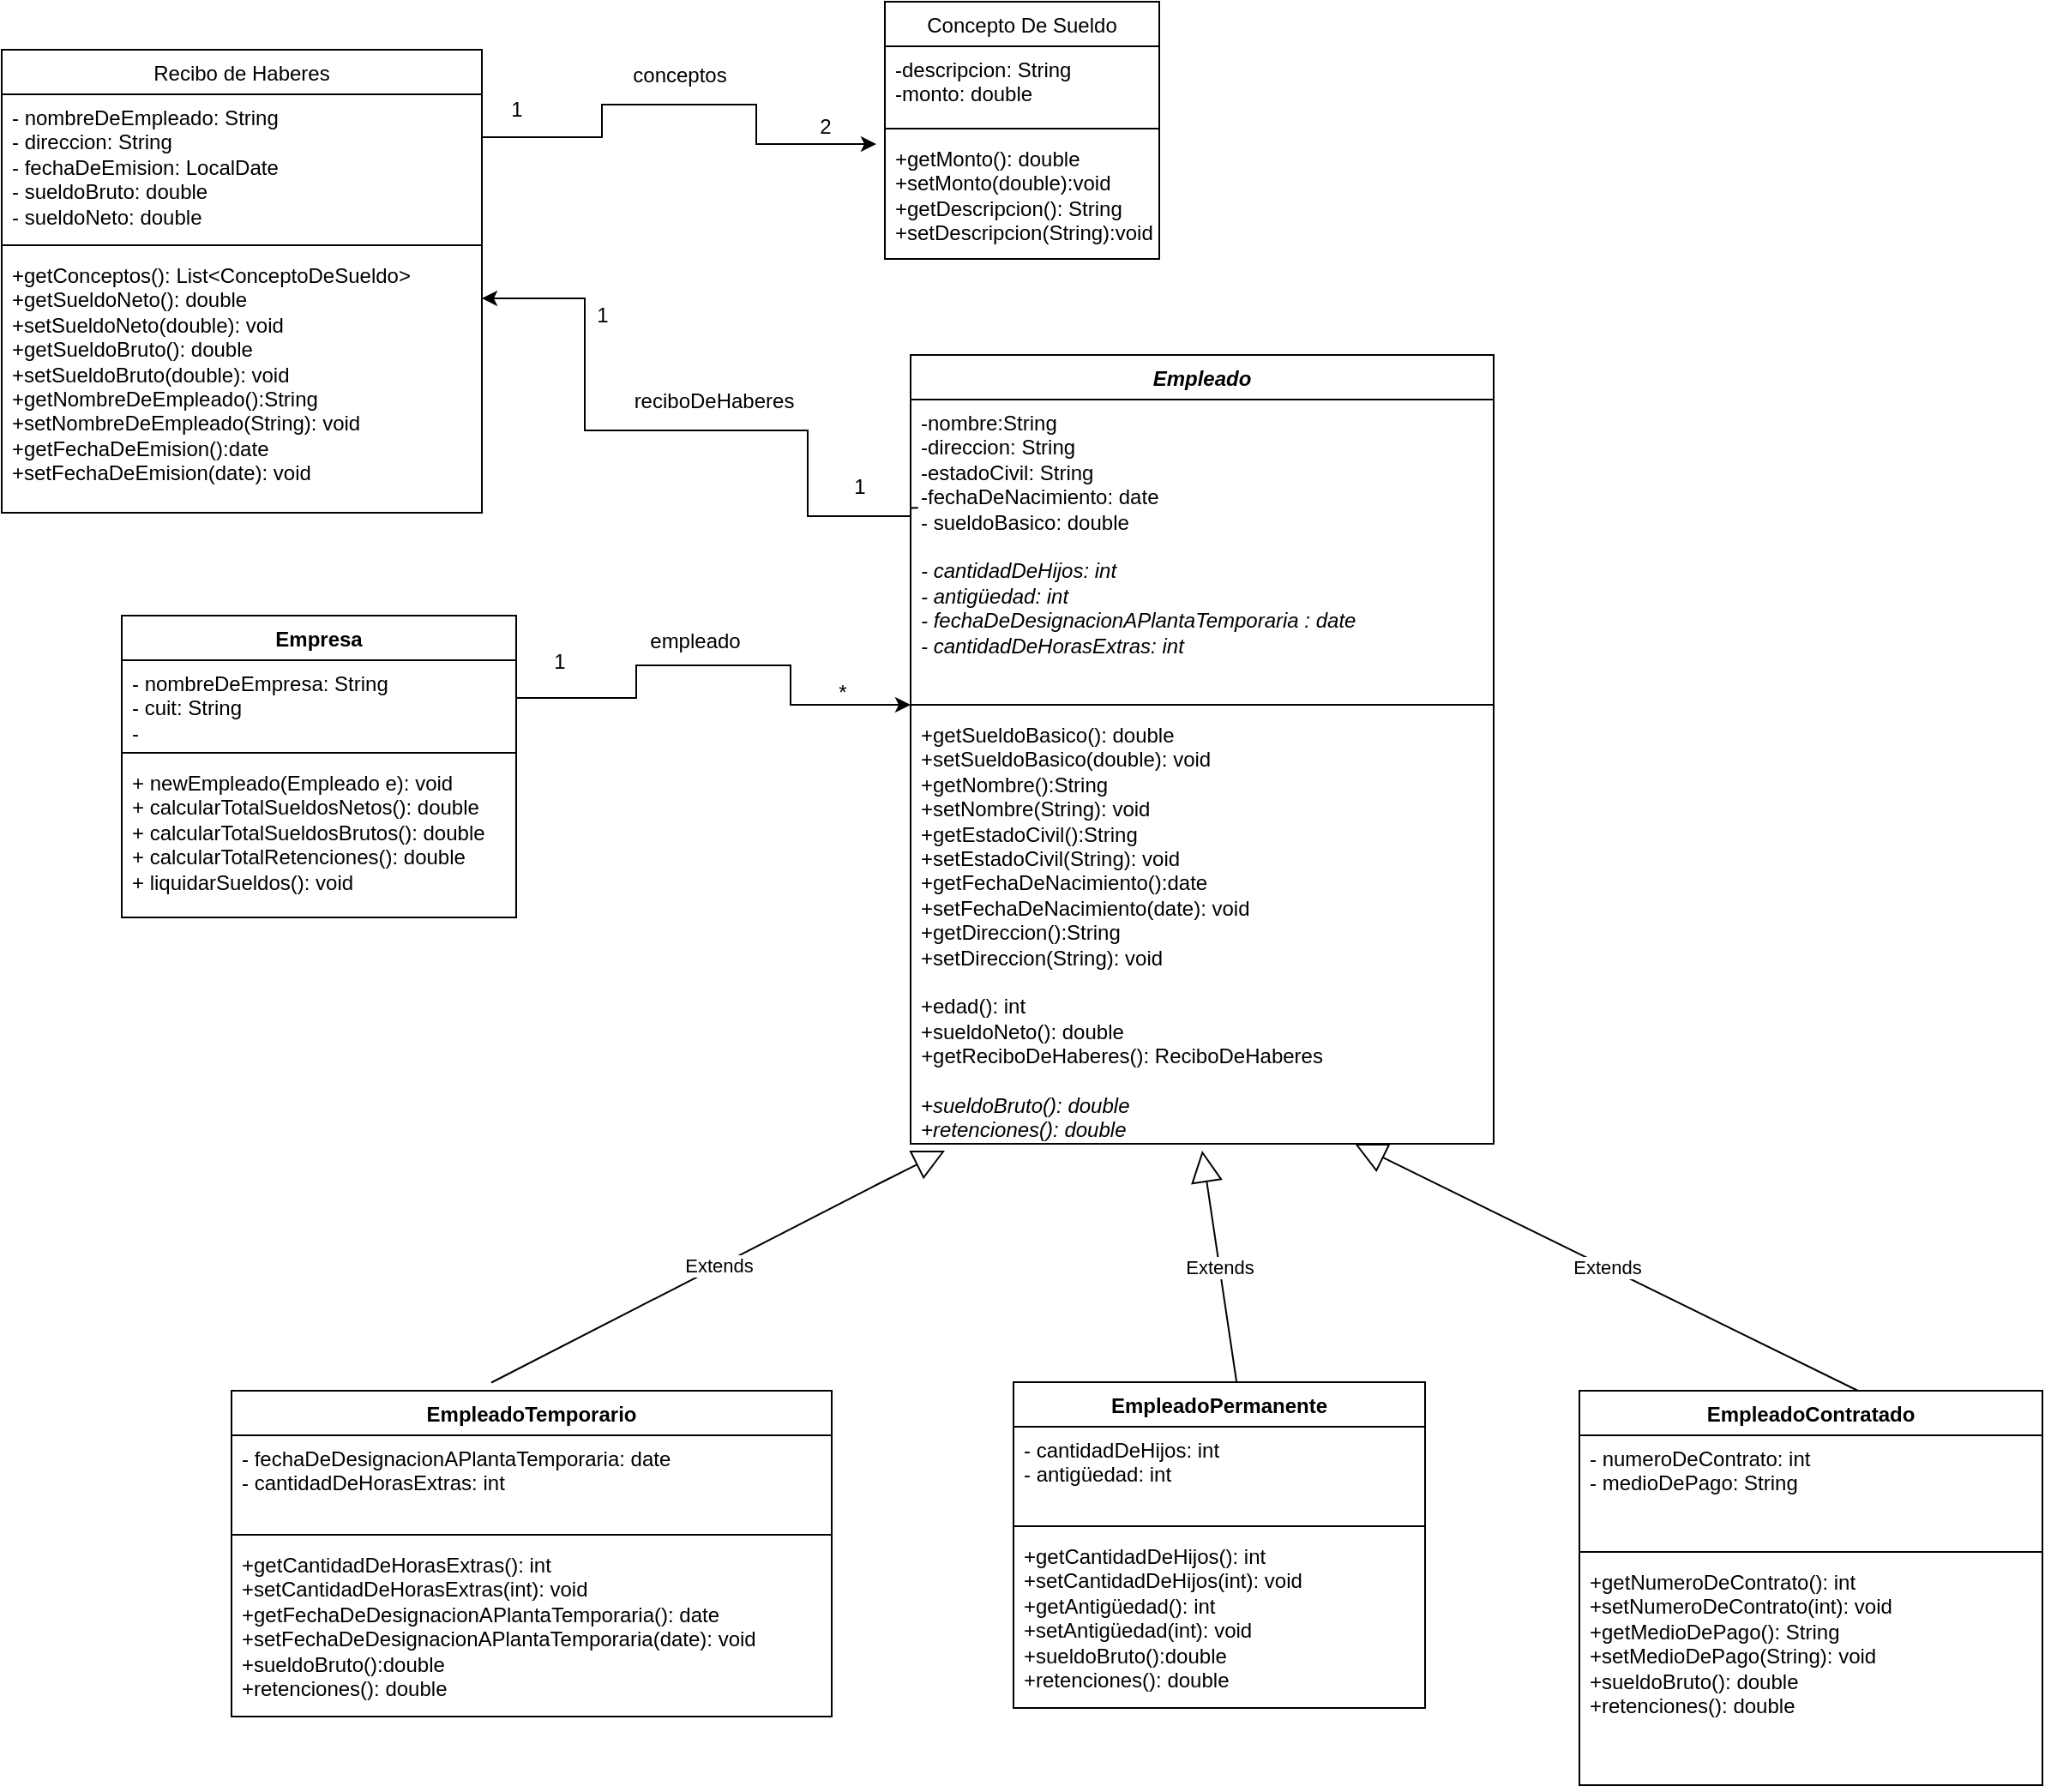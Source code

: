 <mxfile version="26.2.14">
  <diagram id="C5RBs43oDa-KdzZeNtuy" name="Page-1">
    <mxGraphModel dx="2864" dy="1127" grid="1" gridSize="10" guides="1" tooltips="1" connect="1" arrows="1" fold="1" page="1" pageScale="1" pageWidth="827" pageHeight="1169" math="0" shadow="0">
      <root>
        <mxCell id="WIyWlLk6GJQsqaUBKTNV-0" />
        <mxCell id="WIyWlLk6GJQsqaUBKTNV-1" parent="WIyWlLk6GJQsqaUBKTNV-0" />
        <mxCell id="qxKwSoq66kNRniXn7sG5-3" value="Empresa" style="swimlane;fontStyle=1;align=center;verticalAlign=top;childLayout=stackLayout;horizontal=1;startSize=26;horizontalStack=0;resizeParent=1;resizeParentMax=0;resizeLast=0;collapsible=1;marginBottom=0;whiteSpace=wrap;html=1;" parent="WIyWlLk6GJQsqaUBKTNV-1" vertex="1">
          <mxGeometry x="40" y="528" width="230" height="176" as="geometry">
            <mxRectangle x="260" y="450" width="100" height="30" as="alternateBounds" />
          </mxGeometry>
        </mxCell>
        <mxCell id="qxKwSoq66kNRniXn7sG5-4" value="- nombreDeEmpresa: String&lt;div&gt;- cuit: String&lt;/div&gt;&lt;div&gt;-&amp;nbsp;&lt;/div&gt;" style="text;strokeColor=none;fillColor=none;align=left;verticalAlign=top;spacingLeft=4;spacingRight=4;overflow=hidden;rotatable=0;points=[[0,0.5],[1,0.5]];portConstraint=eastwest;whiteSpace=wrap;html=1;" parent="qxKwSoq66kNRniXn7sG5-3" vertex="1">
          <mxGeometry y="26" width="230" height="50" as="geometry" />
        </mxCell>
        <mxCell id="qxKwSoq66kNRniXn7sG5-5" value="" style="line;strokeWidth=1;fillColor=none;align=left;verticalAlign=middle;spacingTop=-1;spacingLeft=3;spacingRight=3;rotatable=0;labelPosition=right;points=[];portConstraint=eastwest;strokeColor=inherit;" parent="qxKwSoq66kNRniXn7sG5-3" vertex="1">
          <mxGeometry y="76" width="230" height="8" as="geometry" />
        </mxCell>
        <mxCell id="qxKwSoq66kNRniXn7sG5-6" value="+ newEmpleado(Empleado e): void&amp;nbsp;&lt;div&gt;&lt;div&gt;+ calcularTotalSueldosNetos(): double&lt;/div&gt;&lt;div&gt;&lt;span style=&quot;background-color: transparent; color: light-dark(rgb(0, 0, 0), rgb(255, 255, 255));&quot;&gt;+ calcularTotalSueldosBrutos(): double&lt;/span&gt;&lt;/div&gt;&lt;div&gt;+ calcularTotalRetenciones(): double&lt;/div&gt;&lt;div&gt;+ liquidarSueldos(): void&lt;/div&gt;&lt;/div&gt;" style="text;strokeColor=none;fillColor=none;align=left;verticalAlign=top;spacingLeft=4;spacingRight=4;overflow=hidden;rotatable=0;points=[[0,0.5],[1,0.5]];portConstraint=eastwest;whiteSpace=wrap;html=1;" parent="qxKwSoq66kNRniXn7sG5-3" vertex="1">
          <mxGeometry y="84" width="230" height="92" as="geometry" />
        </mxCell>
        <mxCell id="qxKwSoq66kNRniXn7sG5-7" value="&lt;i&gt;Empleado&lt;/i&gt;" style="swimlane;fontStyle=1;align=center;verticalAlign=top;childLayout=stackLayout;horizontal=1;startSize=26;horizontalStack=0;resizeParent=1;resizeParentMax=0;resizeLast=0;collapsible=1;marginBottom=0;whiteSpace=wrap;html=1;" parent="WIyWlLk6GJQsqaUBKTNV-1" vertex="1">
          <mxGeometry x="500" y="376" width="340" height="460" as="geometry" />
        </mxCell>
        <mxCell id="qxKwSoq66kNRniXn7sG5-8" value="-nombre:String&lt;div&gt;-direccion: String&lt;/div&gt;&lt;div&gt;-estadoCivil: String&lt;/div&gt;&lt;div&gt;-fechaDeNacimiento: date&lt;/div&gt;&lt;div&gt;- sueldoBasico: double&lt;/div&gt;&lt;div&gt;&lt;br&gt;&lt;/div&gt;&lt;div&gt;&lt;i&gt;- cantidadDeHijos: int&lt;/i&gt;&lt;/div&gt;&lt;div&gt;&lt;i&gt;- antigüedad: int&lt;/i&gt;&lt;/div&gt;&lt;div&gt;&lt;i&gt;- fechaDeDesignacionAPlantaTemporaria : date&lt;/i&gt;&lt;/div&gt;&lt;div&gt;&lt;i&gt;- cantidadDeHorasExtras: int&lt;/i&gt;&lt;/div&gt;" style="text;strokeColor=none;fillColor=none;align=left;verticalAlign=top;spacingLeft=4;spacingRight=4;overflow=hidden;rotatable=0;points=[[0,0.5],[1,0.5]];portConstraint=eastwest;whiteSpace=wrap;html=1;" parent="qxKwSoq66kNRniXn7sG5-7" vertex="1">
          <mxGeometry y="26" width="340" height="174" as="geometry" />
        </mxCell>
        <mxCell id="qxKwSoq66kNRniXn7sG5-9" value="" style="line;strokeWidth=1;fillColor=none;align=left;verticalAlign=middle;spacingTop=-1;spacingLeft=3;spacingRight=3;rotatable=0;labelPosition=right;points=[];portConstraint=eastwest;strokeColor=inherit;" parent="qxKwSoq66kNRniXn7sG5-7" vertex="1">
          <mxGeometry y="200" width="340" height="8" as="geometry" />
        </mxCell>
        <mxCell id="qxKwSoq66kNRniXn7sG5-10" value="&lt;div&gt;+getSueldoBasico(): double&lt;/div&gt;&lt;div&gt;+setSueldoBasico(double): void&lt;/div&gt;&lt;div&gt;+getNombre():String&lt;/div&gt;&lt;div&gt;+setNombre(String): void&amp;nbsp;&lt;/div&gt;&lt;div&gt;&lt;div&gt;+getEstadoCivil():String&lt;/div&gt;&lt;div&gt;+setEstadoCivil(String): void&lt;/div&gt;&lt;div&gt;+getFechaDeNacimiento():date&lt;/div&gt;&lt;div&gt;&lt;span style=&quot;background-color: transparent; color: light-dark(rgb(0, 0, 0), rgb(255, 255, 255));&quot;&gt;+setFechaDeNacimiento(date): void&lt;/span&gt;&lt;/div&gt;&lt;div&gt;+getDireccion():String&lt;/div&gt;&lt;div&gt;&lt;span style=&quot;background-color: transparent; color: light-dark(rgb(0, 0, 0), rgb(255, 255, 255));&quot;&gt;+setDireccion(String): void&lt;/span&gt;&lt;/div&gt;&lt;div&gt;&lt;span style=&quot;background-color: transparent; color: light-dark(rgb(0, 0, 0), rgb(255, 255, 255));&quot;&gt;&lt;br&gt;&lt;/span&gt;&lt;/div&gt;+edad(): int&lt;span style=&quot;background-color: transparent; color: light-dark(rgb(0, 0, 0), rgb(255, 255, 255));&quot;&gt;&amp;nbsp;&lt;/span&gt;&lt;span style=&quot;background-color: transparent; color: light-dark(rgb(0, 0, 0), rgb(255, 255, 255));&quot;&gt;&amp;nbsp;&lt;/span&gt;&lt;span style=&quot;background-color: transparent; color: light-dark(rgb(0, 0, 0), rgb(255, 255, 255));&quot;&gt;&amp;nbsp;&lt;/span&gt;&lt;/div&gt;&lt;div&gt;&lt;span style=&quot;background-color: transparent; color: light-dark(rgb(0, 0, 0), rgb(255, 255, 255));&quot;&gt;+sueldoNeto(): double&lt;/span&gt;&lt;/div&gt;&lt;div&gt;&lt;div&gt;&lt;div&gt;&lt;i&gt;+&lt;/i&gt;getReciboDeHaberes(): ReciboDeHaberes&lt;/div&gt;&lt;div&gt;&lt;i&gt;&lt;br&gt;&lt;/i&gt;&lt;/div&gt;&lt;div&gt;&lt;i&gt;+sueldoBruto(): double&lt;/i&gt;&lt;/div&gt;&lt;div&gt;&lt;i&gt;+retenciones(): double&lt;/i&gt;&lt;/div&gt;&lt;/div&gt;&lt;/div&gt;&lt;div&gt;&lt;br&gt;&lt;/div&gt;" style="text;strokeColor=none;fillColor=none;align=left;verticalAlign=top;spacingLeft=4;spacingRight=4;overflow=hidden;rotatable=0;points=[[0,0.5],[1,0.5]];portConstraint=eastwest;whiteSpace=wrap;html=1;" parent="qxKwSoq66kNRniXn7sG5-7" vertex="1">
          <mxGeometry y="208" width="340" height="252" as="geometry" />
        </mxCell>
        <mxCell id="qxKwSoq66kNRniXn7sG5-13" style="edgeStyle=orthogonalEdgeStyle;rounded=0;orthogonalLoop=1;jettySize=auto;html=1;exitX=1;exitY=0.5;exitDx=0;exitDy=0;" parent="WIyWlLk6GJQsqaUBKTNV-1" edge="1">
          <mxGeometry relative="1" as="geometry">
            <mxPoint x="270" y="599.98" as="sourcePoint" />
            <mxPoint x="500" y="580" as="targetPoint" />
            <Array as="points">
              <mxPoint x="270" y="576" />
              <mxPoint x="340" y="576" />
              <mxPoint x="340" y="557" />
              <mxPoint x="430" y="557" />
              <mxPoint x="430" y="580" />
              <mxPoint x="500" y="580" />
            </Array>
          </mxGeometry>
        </mxCell>
        <mxCell id="qxKwSoq66kNRniXn7sG5-20" value="1" style="text;html=1;align=center;verticalAlign=middle;resizable=0;points=[];autosize=1;strokeColor=none;fillColor=none;" parent="WIyWlLk6GJQsqaUBKTNV-1" vertex="1">
          <mxGeometry x="280" y="540" width="30" height="30" as="geometry" />
        </mxCell>
        <mxCell id="qxKwSoq66kNRniXn7sG5-21" value="empleado" style="text;html=1;align=center;verticalAlign=middle;resizable=0;points=[];autosize=1;strokeColor=none;fillColor=none;" parent="WIyWlLk6GJQsqaUBKTNV-1" vertex="1">
          <mxGeometry x="334" y="528" width="80" height="30" as="geometry" />
        </mxCell>
        <mxCell id="qxKwSoq66kNRniXn7sG5-22" value="*" style="text;html=1;align=center;verticalAlign=middle;resizable=0;points=[];autosize=1;strokeColor=none;fillColor=none;" parent="WIyWlLk6GJQsqaUBKTNV-1" vertex="1">
          <mxGeometry x="445" y="558" width="30" height="30" as="geometry" />
        </mxCell>
        <mxCell id="qxKwSoq66kNRniXn7sG5-23" value="EmpleadoPermanente" style="swimlane;fontStyle=1;align=center;verticalAlign=top;childLayout=stackLayout;horizontal=1;startSize=26;horizontalStack=0;resizeParent=1;resizeParentMax=0;resizeLast=0;collapsible=1;marginBottom=0;whiteSpace=wrap;html=1;" parent="WIyWlLk6GJQsqaUBKTNV-1" vertex="1">
          <mxGeometry x="560" y="975" width="240" height="190" as="geometry" />
        </mxCell>
        <mxCell id="qxKwSoq66kNRniXn7sG5-24" value="- cantidadDeHijos: int&lt;div&gt;- antigüedad: int&lt;/div&gt;" style="text;strokeColor=none;fillColor=none;align=left;verticalAlign=top;spacingLeft=4;spacingRight=4;overflow=hidden;rotatable=0;points=[[0,0.5],[1,0.5]];portConstraint=eastwest;whiteSpace=wrap;html=1;" parent="qxKwSoq66kNRniXn7sG5-23" vertex="1">
          <mxGeometry y="26" width="240" height="54" as="geometry" />
        </mxCell>
        <mxCell id="qxKwSoq66kNRniXn7sG5-25" value="" style="line;strokeWidth=1;fillColor=none;align=left;verticalAlign=middle;spacingTop=-1;spacingLeft=3;spacingRight=3;rotatable=0;labelPosition=right;points=[];portConstraint=eastwest;strokeColor=inherit;" parent="qxKwSoq66kNRniXn7sG5-23" vertex="1">
          <mxGeometry y="80" width="240" height="8" as="geometry" />
        </mxCell>
        <mxCell id="qxKwSoq66kNRniXn7sG5-26" value="&lt;div&gt;+getCantidadDeHijos(): int&lt;/div&gt;&lt;div&gt;+setCantidadDeHijos(int): void&lt;/div&gt;&lt;div&gt;&lt;div&gt;+getAntigüedad(): int&lt;/div&gt;&lt;div&gt;+setAntigüedad(int): void&lt;/div&gt;&lt;/div&gt;+sueldoBruto():double&lt;div&gt;&lt;span style=&quot;background-color: transparent; color: light-dark(rgb(0, 0, 0), rgb(255, 255, 255));&quot;&gt;+retenciones(): double&lt;/span&gt;&lt;/div&gt;&lt;div&gt;&lt;br&gt;&lt;/div&gt;" style="text;strokeColor=none;fillColor=none;align=left;verticalAlign=top;spacingLeft=4;spacingRight=4;overflow=hidden;rotatable=0;points=[[0,0.5],[1,0.5]];portConstraint=eastwest;whiteSpace=wrap;html=1;" parent="qxKwSoq66kNRniXn7sG5-23" vertex="1">
          <mxGeometry y="88" width="240" height="102" as="geometry" />
        </mxCell>
        <mxCell id="qxKwSoq66kNRniXn7sG5-32" value="EmpleadoTemporario" style="swimlane;fontStyle=1;align=center;verticalAlign=top;childLayout=stackLayout;horizontal=1;startSize=26;horizontalStack=0;resizeParent=1;resizeParentMax=0;resizeLast=0;collapsible=1;marginBottom=0;whiteSpace=wrap;html=1;" parent="WIyWlLk6GJQsqaUBKTNV-1" vertex="1">
          <mxGeometry x="104" y="980" width="350" height="190" as="geometry" />
        </mxCell>
        <mxCell id="qxKwSoq66kNRniXn7sG5-33" value="- fechaDeDesignacionAPlantaTemporaria: date&lt;div&gt;- cantidadDeHorasExtras: int&amp;nbsp;&lt;/div&gt;" style="text;strokeColor=none;fillColor=none;align=left;verticalAlign=top;spacingLeft=4;spacingRight=4;overflow=hidden;rotatable=0;points=[[0,0.5],[1,0.5]];portConstraint=eastwest;whiteSpace=wrap;html=1;" parent="qxKwSoq66kNRniXn7sG5-32" vertex="1">
          <mxGeometry y="26" width="350" height="54" as="geometry" />
        </mxCell>
        <mxCell id="qxKwSoq66kNRniXn7sG5-34" value="" style="line;strokeWidth=1;fillColor=none;align=left;verticalAlign=middle;spacingTop=-1;spacingLeft=3;spacingRight=3;rotatable=0;labelPosition=right;points=[];portConstraint=eastwest;strokeColor=inherit;" parent="qxKwSoq66kNRniXn7sG5-32" vertex="1">
          <mxGeometry y="80" width="350" height="8" as="geometry" />
        </mxCell>
        <mxCell id="qxKwSoq66kNRniXn7sG5-35" value="&lt;div&gt;&lt;div&gt;+getCantidadDeHorasExtras(): int&lt;/div&gt;&lt;div&gt;+setCantidadDeHorasExtras(int): void&lt;/div&gt;&lt;/div&gt;&lt;div&gt;&lt;div&gt;+getF&lt;span style=&quot;background-color: transparent; color: light-dark(rgb(0, 0, 0), rgb(255, 255, 255));&quot;&gt;echaDeDesignacionAPlantaTemporaria&lt;/span&gt;&lt;span style=&quot;background-color: transparent; color: light-dark(rgb(0, 0, 0), rgb(255, 255, 255));&quot;&gt;(): date&lt;/span&gt;&lt;/div&gt;&lt;div&gt;+setF&lt;span style=&quot;color: light-dark(rgb(0, 0, 0), rgb(255, 255, 255)); background-color: transparent;&quot;&gt;echaDeDesignacionAPlantaTemporaria&lt;/span&gt;&lt;span style=&quot;color: light-dark(rgb(0, 0, 0), rgb(255, 255, 255)); background-color: transparent;&quot;&gt;(date): void&lt;/span&gt;&lt;/div&gt;&lt;/div&gt;+sueldoBruto():double&lt;div&gt;+retenciones(): double&lt;br&gt;&lt;div&gt;&lt;br&gt;&lt;/div&gt;&lt;/div&gt;" style="text;strokeColor=none;fillColor=none;align=left;verticalAlign=top;spacingLeft=4;spacingRight=4;overflow=hidden;rotatable=0;points=[[0,0.5],[1,0.5]];portConstraint=eastwest;whiteSpace=wrap;html=1;" parent="qxKwSoq66kNRniXn7sG5-32" vertex="1">
          <mxGeometry y="88" width="350" height="102" as="geometry" />
        </mxCell>
        <mxCell id="qxKwSoq66kNRniXn7sG5-37" value="Extends" style="endArrow=block;endSize=16;endFill=0;html=1;rounded=0;exitX=0.433;exitY=-0.025;exitDx=0;exitDy=0;exitPerimeter=0;" parent="WIyWlLk6GJQsqaUBKTNV-1" source="qxKwSoq66kNRniXn7sG5-32" edge="1">
          <mxGeometry width="160" relative="1" as="geometry">
            <mxPoint x="360" y="740" as="sourcePoint" />
            <mxPoint x="520" y="840" as="targetPoint" />
            <Array as="points">
              <mxPoint x="480" y="860" />
            </Array>
          </mxGeometry>
        </mxCell>
        <mxCell id="qxKwSoq66kNRniXn7sG5-38" value="Extends" style="endArrow=block;endSize=16;endFill=0;html=1;rounded=0;exitX=0.542;exitY=0;exitDx=0;exitDy=0;exitPerimeter=0;" parent="WIyWlLk6GJQsqaUBKTNV-1" source="qxKwSoq66kNRniXn7sG5-23" edge="1">
          <mxGeometry width="160" relative="1" as="geometry">
            <mxPoint x="720.64" y="864" as="sourcePoint" />
            <mxPoint x="670" y="840" as="targetPoint" />
            <Array as="points" />
          </mxGeometry>
        </mxCell>
        <mxCell id="qxKwSoq66kNRniXn7sG5-39" value="EmpleadoContratado" style="swimlane;fontStyle=1;align=center;verticalAlign=top;childLayout=stackLayout;horizontal=1;startSize=26;horizontalStack=0;resizeParent=1;resizeParentMax=0;resizeLast=0;collapsible=1;marginBottom=0;whiteSpace=wrap;html=1;" parent="WIyWlLk6GJQsqaUBKTNV-1" vertex="1">
          <mxGeometry x="890" y="980" width="270" height="230" as="geometry" />
        </mxCell>
        <mxCell id="qxKwSoq66kNRniXn7sG5-40" value="- numeroDeContrato: int&amp;nbsp;&lt;div&gt;- medioDePago: String&lt;/div&gt;" style="text;strokeColor=none;fillColor=none;align=left;verticalAlign=top;spacingLeft=4;spacingRight=4;overflow=hidden;rotatable=0;points=[[0,0.5],[1,0.5]];portConstraint=eastwest;whiteSpace=wrap;html=1;" parent="qxKwSoq66kNRniXn7sG5-39" vertex="1">
          <mxGeometry y="26" width="270" height="64" as="geometry" />
        </mxCell>
        <mxCell id="qxKwSoq66kNRniXn7sG5-41" value="" style="line;strokeWidth=1;fillColor=none;align=left;verticalAlign=middle;spacingTop=-1;spacingLeft=3;spacingRight=3;rotatable=0;labelPosition=right;points=[];portConstraint=eastwest;strokeColor=inherit;" parent="qxKwSoq66kNRniXn7sG5-39" vertex="1">
          <mxGeometry y="90" width="270" height="8" as="geometry" />
        </mxCell>
        <mxCell id="qxKwSoq66kNRniXn7sG5-42" value="&lt;div&gt;&lt;div&gt;+getNumeroDeContrato(): int&lt;/div&gt;&lt;div&gt;+setNumeroDeContrato(int): void&lt;/div&gt;&lt;/div&gt;&lt;div&gt;&lt;div&gt;+getMedioDePago(): String&lt;/div&gt;&lt;div&gt;+setMedioDePago(String): void&lt;/div&gt;&lt;/div&gt;+sueldoBruto(): double&lt;div&gt;+retenciones(): double&lt;/div&gt;" style="text;strokeColor=none;fillColor=none;align=left;verticalAlign=top;spacingLeft=4;spacingRight=4;overflow=hidden;rotatable=0;points=[[0,0.5],[1,0.5]];portConstraint=eastwest;whiteSpace=wrap;html=1;" parent="qxKwSoq66kNRniXn7sG5-39" vertex="1">
          <mxGeometry y="98" width="270" height="132" as="geometry" />
        </mxCell>
        <mxCell id="qxKwSoq66kNRniXn7sG5-43" value="Extends" style="endArrow=block;endSize=16;endFill=0;html=1;rounded=0;exitX=0.852;exitY=0;exitDx=0;exitDy=0;exitPerimeter=0;entryX=0.762;entryY=1;entryDx=0;entryDy=0;entryPerimeter=0;" parent="WIyWlLk6GJQsqaUBKTNV-1" target="qxKwSoq66kNRniXn7sG5-10" edge="1">
          <mxGeometry width="160" relative="1" as="geometry">
            <mxPoint x="1052.44" y="980" as="sourcePoint" />
            <mxPoint x="435.0" y="670.004" as="targetPoint" />
          </mxGeometry>
        </mxCell>
        <mxCell id="bfvoDhP0c3YyulJmOozQ-12" style="edgeStyle=orthogonalEdgeStyle;rounded=0;orthogonalLoop=1;jettySize=auto;html=1;exitX=0.013;exitY=0.363;exitDx=0;exitDy=0;entryX=1;entryY=0.5;entryDx=0;entryDy=0;exitPerimeter=0;" parent="WIyWlLk6GJQsqaUBKTNV-1" source="qxKwSoq66kNRniXn7sG5-8" edge="1">
          <mxGeometry relative="1" as="geometry">
            <mxPoint x="539.0" y="470.034" as="sourcePoint" />
            <mxPoint x="250" y="343" as="targetPoint" />
            <Array as="points">
              <mxPoint x="500" y="465" />
              <mxPoint x="500" y="470" />
              <mxPoint x="440" y="470" />
              <mxPoint x="440" y="420" />
              <mxPoint x="310" y="420" />
              <mxPoint x="310" y="343" />
            </Array>
          </mxGeometry>
        </mxCell>
        <mxCell id="bfvoDhP0c3YyulJmOozQ-13" value="reciboDeHaberes" style="text;html=1;align=center;verticalAlign=middle;resizable=0;points=[];autosize=1;strokeColor=none;fillColor=none;" parent="WIyWlLk6GJQsqaUBKTNV-1" vertex="1">
          <mxGeometry x="325" y="388" width="120" height="30" as="geometry" />
        </mxCell>
        <mxCell id="bfvoDhP0c3YyulJmOozQ-14" value="1" style="text;html=1;align=center;verticalAlign=middle;resizable=0;points=[];autosize=1;strokeColor=none;fillColor=none;" parent="WIyWlLk6GJQsqaUBKTNV-1" vertex="1">
          <mxGeometry x="305" y="338" width="30" height="30" as="geometry" />
        </mxCell>
        <mxCell id="bfvoDhP0c3YyulJmOozQ-15" value="1" style="text;html=1;align=center;verticalAlign=middle;resizable=0;points=[];autosize=1;strokeColor=none;fillColor=none;" parent="WIyWlLk6GJQsqaUBKTNV-1" vertex="1">
          <mxGeometry x="455" y="438" width="30" height="30" as="geometry" />
        </mxCell>
        <mxCell id="bfvoDhP0c3YyulJmOozQ-24" value="&lt;span style=&quot;font-weight: 400;&quot;&gt;Recibo de Haberes&lt;/span&gt;" style="swimlane;fontStyle=1;align=center;verticalAlign=top;childLayout=stackLayout;horizontal=1;startSize=26;horizontalStack=0;resizeParent=1;resizeParentMax=0;resizeLast=0;collapsible=1;marginBottom=0;whiteSpace=wrap;html=1;" parent="WIyWlLk6GJQsqaUBKTNV-1" vertex="1">
          <mxGeometry x="-30" y="198" width="280" height="270" as="geometry" />
        </mxCell>
        <mxCell id="bfvoDhP0c3YyulJmOozQ-25" value="- nombreDeEmpleado: String&lt;div&gt;- direccion: String&lt;/div&gt;&lt;div&gt;- fechaDeEmision: LocalDate&lt;/div&gt;&lt;div&gt;- sueldoBruto: double&amp;nbsp;&lt;/div&gt;&lt;div&gt;- sueldoNeto: double&amp;nbsp;&lt;/div&gt;&lt;div&gt;&lt;br&gt;&lt;/div&gt;" style="text;strokeColor=none;fillColor=none;align=left;verticalAlign=top;spacingLeft=4;spacingRight=4;overflow=hidden;rotatable=0;points=[[0,0.5],[1,0.5]];portConstraint=eastwest;whiteSpace=wrap;html=1;" parent="bfvoDhP0c3YyulJmOozQ-24" vertex="1">
          <mxGeometry y="26" width="280" height="84" as="geometry" />
        </mxCell>
        <mxCell id="bfvoDhP0c3YyulJmOozQ-26" value="" style="line;strokeWidth=1;fillColor=none;align=left;verticalAlign=middle;spacingTop=-1;spacingLeft=3;spacingRight=3;rotatable=0;labelPosition=right;points=[];portConstraint=eastwest;strokeColor=inherit;" parent="bfvoDhP0c3YyulJmOozQ-24" vertex="1">
          <mxGeometry y="110" width="280" height="8" as="geometry" />
        </mxCell>
        <mxCell id="bfvoDhP0c3YyulJmOozQ-27" value="+getConceptos(): List&amp;lt;ConceptoDeSueldo&amp;gt;&lt;div&gt;&lt;div&gt;+getSueldoNeto(): double&lt;/div&gt;&lt;div&gt;+setSueldoNeto(double): void&lt;/div&gt;&lt;div&gt;&lt;div&gt;+getSueldoBruto(): double&lt;/div&gt;&lt;div&gt;+setSueldoBruto(double): void&lt;/div&gt;&lt;/div&gt;&lt;div&gt;+getNombreDeEmpleado():String&lt;/div&gt;&lt;div&gt;+setNombreDeEmpleado(String): void&amp;nbsp;&lt;/div&gt;&lt;div&gt;&lt;div&gt;+getFechaDeEmision():date&lt;/div&gt;&lt;div&gt;&lt;span style=&quot;background-color: transparent; color: light-dark(rgb(0, 0, 0), rgb(255, 255, 255));&quot;&gt;+setFechaDeEmision(date): void&lt;/span&gt;&lt;/div&gt;&lt;/div&gt;&lt;div&gt;&lt;br&gt;&lt;/div&gt;&lt;div&gt;&lt;/div&gt;&lt;/div&gt;" style="text;strokeColor=none;fillColor=none;align=left;verticalAlign=top;spacingLeft=4;spacingRight=4;overflow=hidden;rotatable=0;points=[[0,0.5],[1,0.5]];portConstraint=eastwest;whiteSpace=wrap;html=1;" parent="bfvoDhP0c3YyulJmOozQ-24" vertex="1">
          <mxGeometry y="118" width="280" height="152" as="geometry" />
        </mxCell>
        <mxCell id="bfvoDhP0c3YyulJmOozQ-29" style="edgeStyle=orthogonalEdgeStyle;rounded=0;orthogonalLoop=1;jettySize=auto;html=1;exitX=1;exitY=0.5;exitDx=0;exitDy=0;" parent="WIyWlLk6GJQsqaUBKTNV-1" edge="1">
          <mxGeometry relative="1" as="geometry">
            <mxPoint x="250" y="272.98" as="sourcePoint" />
            <mxPoint x="480" y="253" as="targetPoint" />
            <Array as="points">
              <mxPoint x="250" y="249" />
              <mxPoint x="320" y="249" />
              <mxPoint x="320" y="230" />
              <mxPoint x="410" y="230" />
              <mxPoint x="410" y="253" />
              <mxPoint x="480" y="253" />
            </Array>
          </mxGeometry>
        </mxCell>
        <mxCell id="bfvoDhP0c3YyulJmOozQ-30" value="conceptos" style="text;html=1;align=center;verticalAlign=middle;resizable=0;points=[];autosize=1;strokeColor=none;fillColor=none;" parent="WIyWlLk6GJQsqaUBKTNV-1" vertex="1">
          <mxGeometry x="325" y="198" width="80" height="30" as="geometry" />
        </mxCell>
        <mxCell id="bfvoDhP0c3YyulJmOozQ-31" value="1" style="text;html=1;align=center;verticalAlign=middle;resizable=0;points=[];autosize=1;strokeColor=none;fillColor=none;" parent="WIyWlLk6GJQsqaUBKTNV-1" vertex="1">
          <mxGeometry x="255" y="218" width="30" height="30" as="geometry" />
        </mxCell>
        <mxCell id="bfvoDhP0c3YyulJmOozQ-32" value="2" style="text;html=1;align=center;verticalAlign=middle;resizable=0;points=[];autosize=1;strokeColor=none;fillColor=none;" parent="WIyWlLk6GJQsqaUBKTNV-1" vertex="1">
          <mxGeometry x="435" y="228" width="30" height="30" as="geometry" />
        </mxCell>
        <mxCell id="bfvoDhP0c3YyulJmOozQ-42" value="&lt;span style=&quot;font-weight: 400;&quot;&gt;Concepto De Sueldo&lt;/span&gt;" style="swimlane;fontStyle=1;align=center;verticalAlign=top;childLayout=stackLayout;horizontal=1;startSize=26;horizontalStack=0;resizeParent=1;resizeParentMax=0;resizeLast=0;collapsible=1;marginBottom=0;whiteSpace=wrap;html=1;" parent="WIyWlLk6GJQsqaUBKTNV-1" vertex="1">
          <mxGeometry x="485" y="170" width="160" height="150" as="geometry" />
        </mxCell>
        <mxCell id="bfvoDhP0c3YyulJmOozQ-43" value="-descripcion: String&lt;div&gt;-monto: double&lt;/div&gt;" style="text;strokeColor=none;fillColor=none;align=left;verticalAlign=top;spacingLeft=4;spacingRight=4;overflow=hidden;rotatable=0;points=[[0,0.5],[1,0.5]];portConstraint=eastwest;whiteSpace=wrap;html=1;" parent="bfvoDhP0c3YyulJmOozQ-42" vertex="1">
          <mxGeometry y="26" width="160" height="44" as="geometry" />
        </mxCell>
        <mxCell id="bfvoDhP0c3YyulJmOozQ-44" value="" style="line;strokeWidth=1;fillColor=none;align=left;verticalAlign=middle;spacingTop=-1;spacingLeft=3;spacingRight=3;rotatable=0;labelPosition=right;points=[];portConstraint=eastwest;strokeColor=inherit;" parent="bfvoDhP0c3YyulJmOozQ-42" vertex="1">
          <mxGeometry y="70" width="160" height="8" as="geometry" />
        </mxCell>
        <mxCell id="bfvoDhP0c3YyulJmOozQ-45" value="+getMonto(): double&lt;div&gt;+setMonto(double):void&lt;/div&gt;&lt;div&gt;+getDescripcion(): String&lt;/div&gt;&lt;div&gt;+setDescripcion(String):void&lt;/div&gt;" style="text;strokeColor=none;fillColor=none;align=left;verticalAlign=top;spacingLeft=4;spacingRight=4;overflow=hidden;rotatable=0;points=[[0,0.5],[1,0.5]];portConstraint=eastwest;whiteSpace=wrap;html=1;" parent="bfvoDhP0c3YyulJmOozQ-42" vertex="1">
          <mxGeometry y="78" width="160" height="72" as="geometry" />
        </mxCell>
      </root>
    </mxGraphModel>
  </diagram>
</mxfile>
